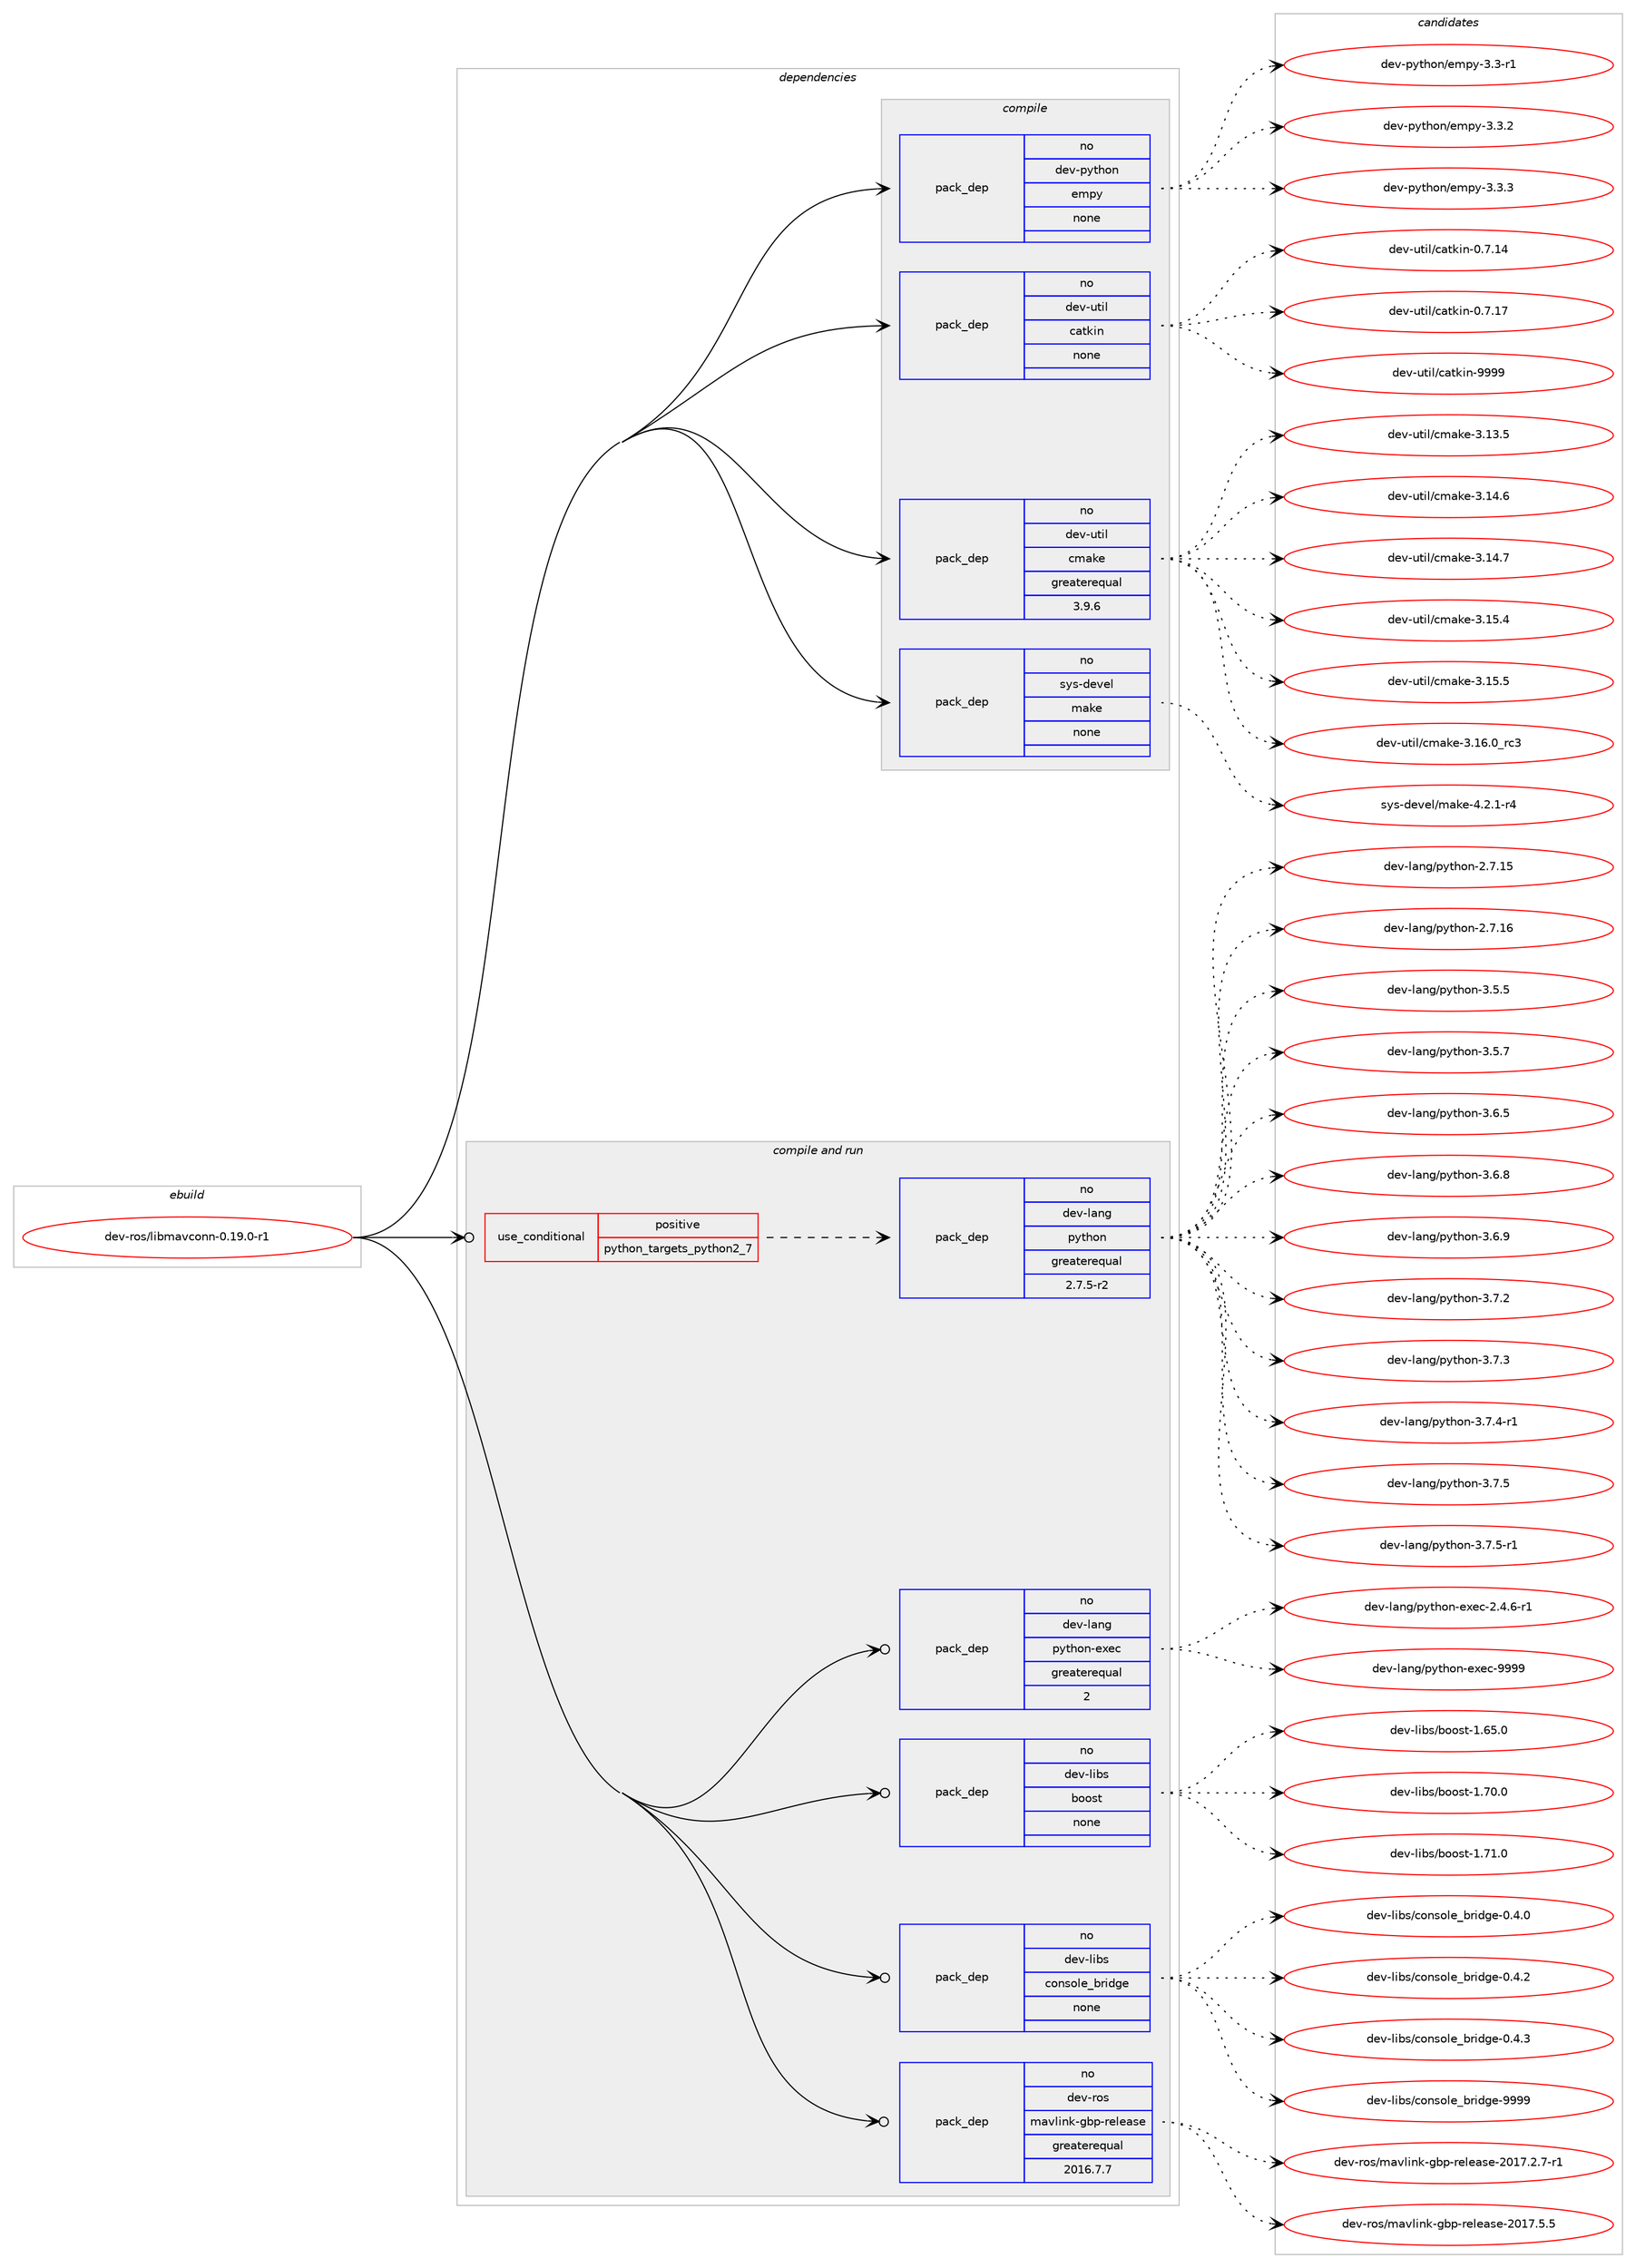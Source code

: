 digraph prolog {

# *************
# Graph options
# *************

newrank=true;
concentrate=true;
compound=true;
graph [rankdir=LR,fontname=Helvetica,fontsize=10,ranksep=1.5];#, ranksep=2.5, nodesep=0.2];
edge  [arrowhead=vee];
node  [fontname=Helvetica,fontsize=10];

# **********
# The ebuild
# **********

subgraph cluster_leftcol {
color=gray;
rank=same;
label=<<i>ebuild</i>>;
id [label="dev-ros/libmavconn-0.19.0-r1", color=red, width=4, href="../dev-ros/libmavconn-0.19.0-r1.svg"];
}

# ****************
# The dependencies
# ****************

subgraph cluster_midcol {
color=gray;
label=<<i>dependencies</i>>;
subgraph cluster_compile {
fillcolor="#eeeeee";
style=filled;
label=<<i>compile</i>>;
subgraph pack489885 {
dependency655504 [label=<<TABLE BORDER="0" CELLBORDER="1" CELLSPACING="0" CELLPADDING="4" WIDTH="220"><TR><TD ROWSPAN="6" CELLPADDING="30">pack_dep</TD></TR><TR><TD WIDTH="110">no</TD></TR><TR><TD>dev-python</TD></TR><TR><TD>empy</TD></TR><TR><TD>none</TD></TR><TR><TD></TD></TR></TABLE>>, shape=none, color=blue];
}
id:e -> dependency655504:w [weight=20,style="solid",arrowhead="vee"];
subgraph pack489886 {
dependency655505 [label=<<TABLE BORDER="0" CELLBORDER="1" CELLSPACING="0" CELLPADDING="4" WIDTH="220"><TR><TD ROWSPAN="6" CELLPADDING="30">pack_dep</TD></TR><TR><TD WIDTH="110">no</TD></TR><TR><TD>dev-util</TD></TR><TR><TD>catkin</TD></TR><TR><TD>none</TD></TR><TR><TD></TD></TR></TABLE>>, shape=none, color=blue];
}
id:e -> dependency655505:w [weight=20,style="solid",arrowhead="vee"];
subgraph pack489887 {
dependency655506 [label=<<TABLE BORDER="0" CELLBORDER="1" CELLSPACING="0" CELLPADDING="4" WIDTH="220"><TR><TD ROWSPAN="6" CELLPADDING="30">pack_dep</TD></TR><TR><TD WIDTH="110">no</TD></TR><TR><TD>dev-util</TD></TR><TR><TD>cmake</TD></TR><TR><TD>greaterequal</TD></TR><TR><TD>3.9.6</TD></TR></TABLE>>, shape=none, color=blue];
}
id:e -> dependency655506:w [weight=20,style="solid",arrowhead="vee"];
subgraph pack489888 {
dependency655507 [label=<<TABLE BORDER="0" CELLBORDER="1" CELLSPACING="0" CELLPADDING="4" WIDTH="220"><TR><TD ROWSPAN="6" CELLPADDING="30">pack_dep</TD></TR><TR><TD WIDTH="110">no</TD></TR><TR><TD>sys-devel</TD></TR><TR><TD>make</TD></TR><TR><TD>none</TD></TR><TR><TD></TD></TR></TABLE>>, shape=none, color=blue];
}
id:e -> dependency655507:w [weight=20,style="solid",arrowhead="vee"];
}
subgraph cluster_compileandrun {
fillcolor="#eeeeee";
style=filled;
label=<<i>compile and run</i>>;
subgraph cond153713 {
dependency655508 [label=<<TABLE BORDER="0" CELLBORDER="1" CELLSPACING="0" CELLPADDING="4"><TR><TD ROWSPAN="3" CELLPADDING="10">use_conditional</TD></TR><TR><TD>positive</TD></TR><TR><TD>python_targets_python2_7</TD></TR></TABLE>>, shape=none, color=red];
subgraph pack489889 {
dependency655509 [label=<<TABLE BORDER="0" CELLBORDER="1" CELLSPACING="0" CELLPADDING="4" WIDTH="220"><TR><TD ROWSPAN="6" CELLPADDING="30">pack_dep</TD></TR><TR><TD WIDTH="110">no</TD></TR><TR><TD>dev-lang</TD></TR><TR><TD>python</TD></TR><TR><TD>greaterequal</TD></TR><TR><TD>2.7.5-r2</TD></TR></TABLE>>, shape=none, color=blue];
}
dependency655508:e -> dependency655509:w [weight=20,style="dashed",arrowhead="vee"];
}
id:e -> dependency655508:w [weight=20,style="solid",arrowhead="odotvee"];
subgraph pack489890 {
dependency655510 [label=<<TABLE BORDER="0" CELLBORDER="1" CELLSPACING="0" CELLPADDING="4" WIDTH="220"><TR><TD ROWSPAN="6" CELLPADDING="30">pack_dep</TD></TR><TR><TD WIDTH="110">no</TD></TR><TR><TD>dev-lang</TD></TR><TR><TD>python-exec</TD></TR><TR><TD>greaterequal</TD></TR><TR><TD>2</TD></TR></TABLE>>, shape=none, color=blue];
}
id:e -> dependency655510:w [weight=20,style="solid",arrowhead="odotvee"];
subgraph pack489891 {
dependency655511 [label=<<TABLE BORDER="0" CELLBORDER="1" CELLSPACING="0" CELLPADDING="4" WIDTH="220"><TR><TD ROWSPAN="6" CELLPADDING="30">pack_dep</TD></TR><TR><TD WIDTH="110">no</TD></TR><TR><TD>dev-libs</TD></TR><TR><TD>boost</TD></TR><TR><TD>none</TD></TR><TR><TD></TD></TR></TABLE>>, shape=none, color=blue];
}
id:e -> dependency655511:w [weight=20,style="solid",arrowhead="odotvee"];
subgraph pack489892 {
dependency655512 [label=<<TABLE BORDER="0" CELLBORDER="1" CELLSPACING="0" CELLPADDING="4" WIDTH="220"><TR><TD ROWSPAN="6" CELLPADDING="30">pack_dep</TD></TR><TR><TD WIDTH="110">no</TD></TR><TR><TD>dev-libs</TD></TR><TR><TD>console_bridge</TD></TR><TR><TD>none</TD></TR><TR><TD></TD></TR></TABLE>>, shape=none, color=blue];
}
id:e -> dependency655512:w [weight=20,style="solid",arrowhead="odotvee"];
subgraph pack489893 {
dependency655513 [label=<<TABLE BORDER="0" CELLBORDER="1" CELLSPACING="0" CELLPADDING="4" WIDTH="220"><TR><TD ROWSPAN="6" CELLPADDING="30">pack_dep</TD></TR><TR><TD WIDTH="110">no</TD></TR><TR><TD>dev-ros</TD></TR><TR><TD>mavlink-gbp-release</TD></TR><TR><TD>greaterequal</TD></TR><TR><TD>2016.7.7</TD></TR></TABLE>>, shape=none, color=blue];
}
id:e -> dependency655513:w [weight=20,style="solid",arrowhead="odotvee"];
}
subgraph cluster_run {
fillcolor="#eeeeee";
style=filled;
label=<<i>run</i>>;
}
}

# **************
# The candidates
# **************

subgraph cluster_choices {
rank=same;
color=gray;
label=<<i>candidates</i>>;

subgraph choice489885 {
color=black;
nodesep=1;
choice1001011184511212111610411111047101109112121455146514511449 [label="dev-python/empy-3.3-r1", color=red, width=4,href="../dev-python/empy-3.3-r1.svg"];
choice1001011184511212111610411111047101109112121455146514650 [label="dev-python/empy-3.3.2", color=red, width=4,href="../dev-python/empy-3.3.2.svg"];
choice1001011184511212111610411111047101109112121455146514651 [label="dev-python/empy-3.3.3", color=red, width=4,href="../dev-python/empy-3.3.3.svg"];
dependency655504:e -> choice1001011184511212111610411111047101109112121455146514511449:w [style=dotted,weight="100"];
dependency655504:e -> choice1001011184511212111610411111047101109112121455146514650:w [style=dotted,weight="100"];
dependency655504:e -> choice1001011184511212111610411111047101109112121455146514651:w [style=dotted,weight="100"];
}
subgraph choice489886 {
color=black;
nodesep=1;
choice1001011184511711610510847999711610710511045484655464952 [label="dev-util/catkin-0.7.14", color=red, width=4,href="../dev-util/catkin-0.7.14.svg"];
choice1001011184511711610510847999711610710511045484655464955 [label="dev-util/catkin-0.7.17", color=red, width=4,href="../dev-util/catkin-0.7.17.svg"];
choice100101118451171161051084799971161071051104557575757 [label="dev-util/catkin-9999", color=red, width=4,href="../dev-util/catkin-9999.svg"];
dependency655505:e -> choice1001011184511711610510847999711610710511045484655464952:w [style=dotted,weight="100"];
dependency655505:e -> choice1001011184511711610510847999711610710511045484655464955:w [style=dotted,weight="100"];
dependency655505:e -> choice100101118451171161051084799971161071051104557575757:w [style=dotted,weight="100"];
}
subgraph choice489887 {
color=black;
nodesep=1;
choice1001011184511711610510847991099710710145514649514653 [label="dev-util/cmake-3.13.5", color=red, width=4,href="../dev-util/cmake-3.13.5.svg"];
choice1001011184511711610510847991099710710145514649524654 [label="dev-util/cmake-3.14.6", color=red, width=4,href="../dev-util/cmake-3.14.6.svg"];
choice1001011184511711610510847991099710710145514649524655 [label="dev-util/cmake-3.14.7", color=red, width=4,href="../dev-util/cmake-3.14.7.svg"];
choice1001011184511711610510847991099710710145514649534652 [label="dev-util/cmake-3.15.4", color=red, width=4,href="../dev-util/cmake-3.15.4.svg"];
choice1001011184511711610510847991099710710145514649534653 [label="dev-util/cmake-3.15.5", color=red, width=4,href="../dev-util/cmake-3.15.5.svg"];
choice1001011184511711610510847991099710710145514649544648951149951 [label="dev-util/cmake-3.16.0_rc3", color=red, width=4,href="../dev-util/cmake-3.16.0_rc3.svg"];
dependency655506:e -> choice1001011184511711610510847991099710710145514649514653:w [style=dotted,weight="100"];
dependency655506:e -> choice1001011184511711610510847991099710710145514649524654:w [style=dotted,weight="100"];
dependency655506:e -> choice1001011184511711610510847991099710710145514649524655:w [style=dotted,weight="100"];
dependency655506:e -> choice1001011184511711610510847991099710710145514649534652:w [style=dotted,weight="100"];
dependency655506:e -> choice1001011184511711610510847991099710710145514649534653:w [style=dotted,weight="100"];
dependency655506:e -> choice1001011184511711610510847991099710710145514649544648951149951:w [style=dotted,weight="100"];
}
subgraph choice489888 {
color=black;
nodesep=1;
choice1151211154510010111810110847109971071014552465046494511452 [label="sys-devel/make-4.2.1-r4", color=red, width=4,href="../sys-devel/make-4.2.1-r4.svg"];
dependency655507:e -> choice1151211154510010111810110847109971071014552465046494511452:w [style=dotted,weight="100"];
}
subgraph choice489889 {
color=black;
nodesep=1;
choice10010111845108971101034711212111610411111045504655464953 [label="dev-lang/python-2.7.15", color=red, width=4,href="../dev-lang/python-2.7.15.svg"];
choice10010111845108971101034711212111610411111045504655464954 [label="dev-lang/python-2.7.16", color=red, width=4,href="../dev-lang/python-2.7.16.svg"];
choice100101118451089711010347112121116104111110455146534653 [label="dev-lang/python-3.5.5", color=red, width=4,href="../dev-lang/python-3.5.5.svg"];
choice100101118451089711010347112121116104111110455146534655 [label="dev-lang/python-3.5.7", color=red, width=4,href="../dev-lang/python-3.5.7.svg"];
choice100101118451089711010347112121116104111110455146544653 [label="dev-lang/python-3.6.5", color=red, width=4,href="../dev-lang/python-3.6.5.svg"];
choice100101118451089711010347112121116104111110455146544656 [label="dev-lang/python-3.6.8", color=red, width=4,href="../dev-lang/python-3.6.8.svg"];
choice100101118451089711010347112121116104111110455146544657 [label="dev-lang/python-3.6.9", color=red, width=4,href="../dev-lang/python-3.6.9.svg"];
choice100101118451089711010347112121116104111110455146554650 [label="dev-lang/python-3.7.2", color=red, width=4,href="../dev-lang/python-3.7.2.svg"];
choice100101118451089711010347112121116104111110455146554651 [label="dev-lang/python-3.7.3", color=red, width=4,href="../dev-lang/python-3.7.3.svg"];
choice1001011184510897110103471121211161041111104551465546524511449 [label="dev-lang/python-3.7.4-r1", color=red, width=4,href="../dev-lang/python-3.7.4-r1.svg"];
choice100101118451089711010347112121116104111110455146554653 [label="dev-lang/python-3.7.5", color=red, width=4,href="../dev-lang/python-3.7.5.svg"];
choice1001011184510897110103471121211161041111104551465546534511449 [label="dev-lang/python-3.7.5-r1", color=red, width=4,href="../dev-lang/python-3.7.5-r1.svg"];
dependency655509:e -> choice10010111845108971101034711212111610411111045504655464953:w [style=dotted,weight="100"];
dependency655509:e -> choice10010111845108971101034711212111610411111045504655464954:w [style=dotted,weight="100"];
dependency655509:e -> choice100101118451089711010347112121116104111110455146534653:w [style=dotted,weight="100"];
dependency655509:e -> choice100101118451089711010347112121116104111110455146534655:w [style=dotted,weight="100"];
dependency655509:e -> choice100101118451089711010347112121116104111110455146544653:w [style=dotted,weight="100"];
dependency655509:e -> choice100101118451089711010347112121116104111110455146544656:w [style=dotted,weight="100"];
dependency655509:e -> choice100101118451089711010347112121116104111110455146544657:w [style=dotted,weight="100"];
dependency655509:e -> choice100101118451089711010347112121116104111110455146554650:w [style=dotted,weight="100"];
dependency655509:e -> choice100101118451089711010347112121116104111110455146554651:w [style=dotted,weight="100"];
dependency655509:e -> choice1001011184510897110103471121211161041111104551465546524511449:w [style=dotted,weight="100"];
dependency655509:e -> choice100101118451089711010347112121116104111110455146554653:w [style=dotted,weight="100"];
dependency655509:e -> choice1001011184510897110103471121211161041111104551465546534511449:w [style=dotted,weight="100"];
}
subgraph choice489890 {
color=black;
nodesep=1;
choice10010111845108971101034711212111610411111045101120101994550465246544511449 [label="dev-lang/python-exec-2.4.6-r1", color=red, width=4,href="../dev-lang/python-exec-2.4.6-r1.svg"];
choice10010111845108971101034711212111610411111045101120101994557575757 [label="dev-lang/python-exec-9999", color=red, width=4,href="../dev-lang/python-exec-9999.svg"];
dependency655510:e -> choice10010111845108971101034711212111610411111045101120101994550465246544511449:w [style=dotted,weight="100"];
dependency655510:e -> choice10010111845108971101034711212111610411111045101120101994557575757:w [style=dotted,weight="100"];
}
subgraph choice489891 {
color=black;
nodesep=1;
choice1001011184510810598115479811111111511645494654534648 [label="dev-libs/boost-1.65.0", color=red, width=4,href="../dev-libs/boost-1.65.0.svg"];
choice1001011184510810598115479811111111511645494655484648 [label="dev-libs/boost-1.70.0", color=red, width=4,href="../dev-libs/boost-1.70.0.svg"];
choice1001011184510810598115479811111111511645494655494648 [label="dev-libs/boost-1.71.0", color=red, width=4,href="../dev-libs/boost-1.71.0.svg"];
dependency655511:e -> choice1001011184510810598115479811111111511645494654534648:w [style=dotted,weight="100"];
dependency655511:e -> choice1001011184510810598115479811111111511645494655484648:w [style=dotted,weight="100"];
dependency655511:e -> choice1001011184510810598115479811111111511645494655494648:w [style=dotted,weight="100"];
}
subgraph choice489892 {
color=black;
nodesep=1;
choice100101118451081059811547991111101151111081019598114105100103101454846524648 [label="dev-libs/console_bridge-0.4.0", color=red, width=4,href="../dev-libs/console_bridge-0.4.0.svg"];
choice100101118451081059811547991111101151111081019598114105100103101454846524650 [label="dev-libs/console_bridge-0.4.2", color=red, width=4,href="../dev-libs/console_bridge-0.4.2.svg"];
choice100101118451081059811547991111101151111081019598114105100103101454846524651 [label="dev-libs/console_bridge-0.4.3", color=red, width=4,href="../dev-libs/console_bridge-0.4.3.svg"];
choice1001011184510810598115479911111011511110810195981141051001031014557575757 [label="dev-libs/console_bridge-9999", color=red, width=4,href="../dev-libs/console_bridge-9999.svg"];
dependency655512:e -> choice100101118451081059811547991111101151111081019598114105100103101454846524648:w [style=dotted,weight="100"];
dependency655512:e -> choice100101118451081059811547991111101151111081019598114105100103101454846524650:w [style=dotted,weight="100"];
dependency655512:e -> choice100101118451081059811547991111101151111081019598114105100103101454846524651:w [style=dotted,weight="100"];
dependency655512:e -> choice1001011184510810598115479911111011511110810195981141051001031014557575757:w [style=dotted,weight="100"];
}
subgraph choice489893 {
color=black;
nodesep=1;
choice100101118451141111154710997118108105110107451039811245114101108101971151014550484955465046554511449 [label="dev-ros/mavlink-gbp-release-2017.2.7-r1", color=red, width=4,href="../dev-ros/mavlink-gbp-release-2017.2.7-r1.svg"];
choice10010111845114111115471099711810810511010745103981124511410110810197115101455048495546534653 [label="dev-ros/mavlink-gbp-release-2017.5.5", color=red, width=4,href="../dev-ros/mavlink-gbp-release-2017.5.5.svg"];
dependency655513:e -> choice100101118451141111154710997118108105110107451039811245114101108101971151014550484955465046554511449:w [style=dotted,weight="100"];
dependency655513:e -> choice10010111845114111115471099711810810511010745103981124511410110810197115101455048495546534653:w [style=dotted,weight="100"];
}
}

}
